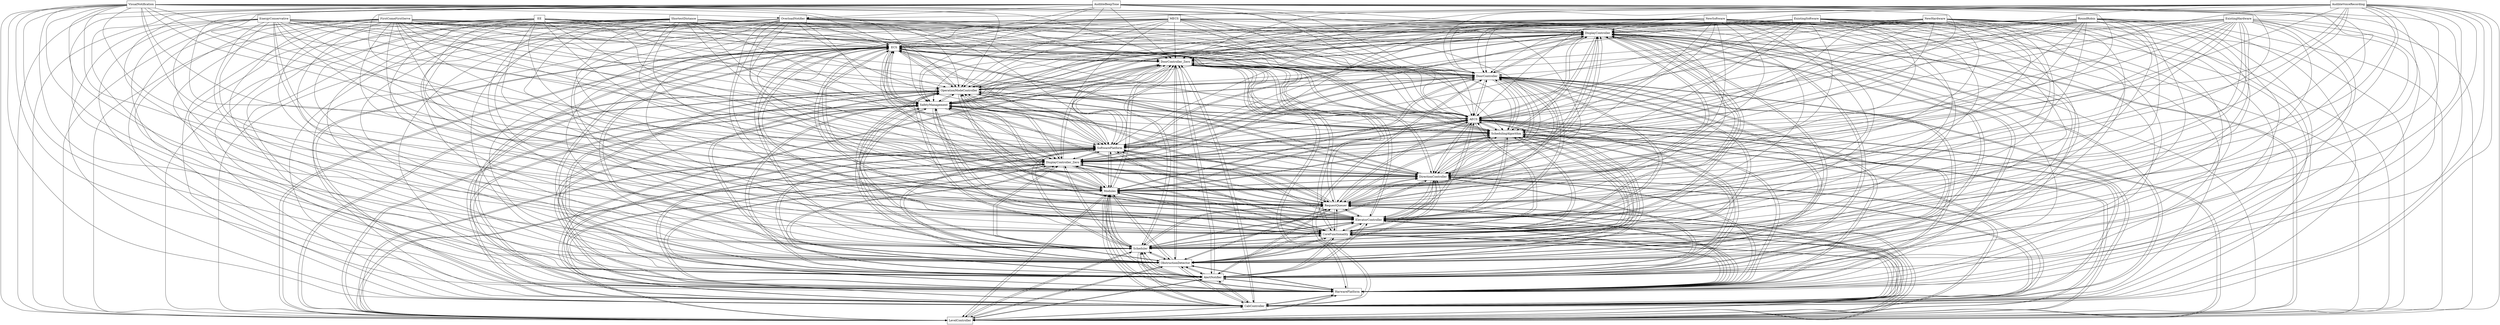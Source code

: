 digraph{
graph [rankdir=TB];
node [shape=box];
edge [arrowhead=normal];
0[label="DisplayController",]
1[label="VisualNotification",]
2[label="AudibleBeepTone",]
3[label="ECS",]
4[label="LevelController",]
5[label="CabController",]
6[label="HarwarePlatform",]
7[label="NewSoftware",]
8[label="AlertNotifier",]
9[label="NewHardware",]
10[label="ObstructionDetector",]
11[label="Scheduler",]
12[label="CoreFunctionality",]
13[label="AudibleVoiceRecording",]
14[label="ElevatorController",]
15[label="RoundRobin",]
16[label="RequestQueuer",]
17[label="OverloadNotifier",]
18[label="Modules",]
19[label="ExistingSoftware",]
20[label="ExistingHardware",]
21[label="FirstComeFirstServe",]
22[label="DirectionController",]
23[label="DisplayController_Zero",]
24[label="MECS",]
25[label="SoftwarePlatform",]
26[label="SchedulingAlgorithm",]
27[label="AECS",]
28[label="SafetyManagement",]
29[label="OperationModeController",]
30[label="DoorController",]
31[label="EnergyConservative",]
32[label="EE",]
33[label="ShortestDistance",]
34[label="DoorController_Zero",]
0->3[label="",]
0->4[label="",]
0->5[label="",]
0->6[label="",]
0->8[label="",]
0->10[label="",]
0->11[label="",]
0->12[label="",]
0->14[label="",]
0->16[label="",]
0->18[label="",]
0->22[label="",]
0->23[label="",]
0->25[label="",]
0->26[label="",]
0->27[label="",]
0->28[label="",]
0->29[label="",]
0->30[label="",]
0->34[label="",]
1->0[label="",]
1->3[label="",]
1->4[label="",]
1->5[label="",]
1->6[label="",]
1->8[label="",]
1->10[label="",]
1->11[label="",]
1->12[label="",]
1->14[label="",]
1->16[label="",]
1->17[label="",]
1->18[label="",]
1->22[label="",]
1->23[label="",]
1->25[label="",]
1->26[label="",]
1->27[label="",]
1->28[label="",]
1->29[label="",]
1->30[label="",]
1->34[label="",]
2->0[label="",]
2->3[label="",]
2->4[label="",]
2->5[label="",]
2->6[label="",]
2->8[label="",]
2->10[label="",]
2->11[label="",]
2->12[label="",]
2->14[label="",]
2->16[label="",]
2->17[label="",]
2->18[label="",]
2->22[label="",]
2->23[label="",]
2->25[label="",]
2->26[label="",]
2->27[label="",]
2->28[label="",]
2->29[label="",]
2->30[label="",]
2->34[label="",]
3->0[label="",]
3->4[label="",]
3->5[label="",]
3->6[label="",]
3->8[label="",]
3->10[label="",]
3->11[label="",]
3->12[label="",]
3->14[label="",]
3->16[label="",]
3->18[label="",]
3->22[label="",]
3->23[label="",]
3->25[label="",]
3->26[label="",]
3->27[label="",]
3->28[label="",]
3->29[label="",]
3->30[label="",]
3->34[label="",]
4->0[label="",]
4->3[label="",]
4->5[label="",]
4->6[label="",]
4->8[label="",]
4->10[label="",]
4->11[label="",]
4->12[label="",]
4->14[label="",]
4->16[label="",]
4->18[label="",]
4->22[label="",]
4->23[label="",]
4->25[label="",]
4->26[label="",]
4->27[label="",]
4->28[label="",]
4->29[label="",]
4->30[label="",]
4->34[label="",]
5->0[label="",]
5->3[label="",]
5->4[label="",]
5->6[label="",]
5->8[label="",]
5->10[label="",]
5->11[label="",]
5->12[label="",]
5->14[label="",]
5->16[label="",]
5->18[label="",]
5->22[label="",]
5->23[label="",]
5->25[label="",]
5->26[label="",]
5->27[label="",]
5->28[label="",]
5->29[label="",]
5->30[label="",]
5->34[label="",]
6->0[label="",]
6->3[label="",]
6->4[label="",]
6->5[label="",]
6->8[label="",]
6->10[label="",]
6->11[label="",]
6->12[label="",]
6->14[label="",]
6->16[label="",]
6->18[label="",]
6->22[label="",]
6->23[label="",]
6->25[label="",]
6->26[label="",]
6->27[label="",]
6->28[label="",]
6->29[label="",]
6->30[label="",]
6->34[label="",]
7->0[label="",]
7->3[label="",]
7->4[label="",]
7->5[label="",]
7->6[label="",]
7->8[label="",]
7->10[label="",]
7->11[label="",]
7->12[label="",]
7->14[label="",]
7->16[label="",]
7->18[label="",]
7->22[label="",]
7->23[label="",]
7->25[label="",]
7->26[label="",]
7->27[label="",]
7->28[label="",]
7->29[label="",]
7->30[label="",]
7->34[label="",]
8->0[label="",]
8->3[label="",]
8->4[label="",]
8->5[label="",]
8->6[label="",]
8->10[label="",]
8->11[label="",]
8->12[label="",]
8->14[label="",]
8->16[label="",]
8->18[label="",]
8->22[label="",]
8->23[label="",]
8->25[label="",]
8->26[label="",]
8->27[label="",]
8->28[label="",]
8->29[label="",]
8->30[label="",]
8->34[label="",]
9->0[label="",]
9->3[label="",]
9->4[label="",]
9->5[label="",]
9->6[label="",]
9->8[label="",]
9->10[label="",]
9->11[label="",]
9->12[label="",]
9->14[label="",]
9->16[label="",]
9->18[label="",]
9->22[label="",]
9->23[label="",]
9->25[label="",]
9->26[label="",]
9->27[label="",]
9->28[label="",]
9->29[label="",]
9->30[label="",]
9->34[label="",]
10->0[label="",]
10->3[label="",]
10->4[label="",]
10->5[label="",]
10->6[label="",]
10->8[label="",]
10->11[label="",]
10->12[label="",]
10->14[label="",]
10->16[label="",]
10->18[label="",]
10->22[label="",]
10->23[label="",]
10->25[label="",]
10->26[label="",]
10->27[label="",]
10->28[label="",]
10->29[label="",]
10->30[label="",]
10->34[label="",]
11->0[label="",]
11->3[label="",]
11->4[label="",]
11->5[label="",]
11->6[label="",]
11->8[label="",]
11->10[label="",]
11->12[label="",]
11->14[label="",]
11->16[label="",]
11->18[label="",]
11->22[label="",]
11->23[label="",]
11->25[label="",]
11->26[label="",]
11->27[label="",]
11->28[label="",]
11->29[label="",]
11->30[label="",]
11->34[label="",]
12->0[label="",]
12->3[label="",]
12->4[label="",]
12->5[label="",]
12->6[label="",]
12->8[label="",]
12->10[label="",]
12->11[label="",]
12->14[label="",]
12->16[label="",]
12->18[label="",]
12->22[label="",]
12->23[label="",]
12->25[label="",]
12->26[label="",]
12->27[label="",]
12->28[label="",]
12->29[label="",]
12->30[label="",]
12->34[label="",]
13->0[label="",]
13->3[label="",]
13->4[label="",]
13->5[label="",]
13->6[label="",]
13->8[label="",]
13->10[label="",]
13->11[label="",]
13->12[label="",]
13->14[label="",]
13->16[label="",]
13->17[label="",]
13->18[label="",]
13->22[label="",]
13->23[label="",]
13->25[label="",]
13->26[label="",]
13->27[label="",]
13->28[label="",]
13->29[label="",]
13->30[label="",]
13->34[label="",]
14->0[label="",]
14->3[label="",]
14->4[label="",]
14->5[label="",]
14->6[label="",]
14->8[label="",]
14->10[label="",]
14->11[label="",]
14->12[label="",]
14->16[label="",]
14->18[label="",]
14->22[label="",]
14->23[label="",]
14->25[label="",]
14->26[label="",]
14->27[label="",]
14->28[label="",]
14->29[label="",]
14->30[label="",]
14->34[label="",]
15->0[label="",]
15->3[label="",]
15->4[label="",]
15->5[label="",]
15->6[label="",]
15->8[label="",]
15->10[label="",]
15->11[label="",]
15->12[label="",]
15->14[label="",]
15->16[label="",]
15->18[label="",]
15->22[label="",]
15->23[label="",]
15->25[label="",]
15->26[label="",]
15->27[label="",]
15->28[label="",]
15->29[label="",]
15->30[label="",]
15->34[label="",]
16->0[label="",]
16->3[label="",]
16->4[label="",]
16->5[label="",]
16->6[label="",]
16->8[label="",]
16->10[label="",]
16->11[label="",]
16->12[label="",]
16->14[label="",]
16->18[label="",]
16->22[label="",]
16->23[label="",]
16->25[label="",]
16->26[label="",]
16->27[label="",]
16->28[label="",]
16->29[label="",]
16->30[label="",]
16->34[label="",]
17->0[label="",]
17->3[label="",]
17->4[label="",]
17->5[label="",]
17->6[label="",]
17->8[label="",]
17->10[label="",]
17->11[label="",]
17->12[label="",]
17->14[label="",]
17->16[label="",]
17->18[label="",]
17->22[label="",]
17->23[label="",]
17->25[label="",]
17->26[label="",]
17->27[label="",]
17->28[label="",]
17->29[label="",]
17->30[label="",]
17->34[label="",]
18->0[label="",]
18->3[label="",]
18->4[label="",]
18->5[label="",]
18->6[label="",]
18->8[label="",]
18->10[label="",]
18->11[label="",]
18->12[label="",]
18->14[label="",]
18->16[label="",]
18->22[label="",]
18->23[label="",]
18->25[label="",]
18->26[label="",]
18->27[label="",]
18->28[label="",]
18->29[label="",]
18->30[label="",]
18->34[label="",]
19->0[label="",]
19->3[label="",]
19->4[label="",]
19->5[label="",]
19->6[label="",]
19->8[label="",]
19->10[label="",]
19->11[label="",]
19->12[label="",]
19->14[label="",]
19->16[label="",]
19->18[label="",]
19->22[label="",]
19->23[label="",]
19->25[label="",]
19->26[label="",]
19->27[label="",]
19->28[label="",]
19->29[label="",]
19->30[label="",]
19->34[label="",]
20->0[label="",]
20->3[label="",]
20->4[label="",]
20->5[label="",]
20->6[label="",]
20->8[label="",]
20->10[label="",]
20->11[label="",]
20->12[label="",]
20->14[label="",]
20->16[label="",]
20->18[label="",]
20->22[label="",]
20->23[label="",]
20->25[label="",]
20->26[label="",]
20->27[label="",]
20->28[label="",]
20->29[label="",]
20->30[label="",]
20->34[label="",]
21->0[label="",]
21->3[label="",]
21->4[label="",]
21->5[label="",]
21->6[label="",]
21->8[label="",]
21->10[label="",]
21->11[label="",]
21->12[label="",]
21->14[label="",]
21->16[label="",]
21->18[label="",]
21->22[label="",]
21->23[label="",]
21->25[label="",]
21->26[label="",]
21->27[label="",]
21->28[label="",]
21->29[label="",]
21->30[label="",]
21->34[label="",]
22->0[label="",]
22->3[label="",]
22->4[label="",]
22->5[label="",]
22->6[label="",]
22->8[label="",]
22->10[label="",]
22->11[label="",]
22->12[label="",]
22->14[label="",]
22->16[label="",]
22->18[label="",]
22->23[label="",]
22->25[label="",]
22->26[label="",]
22->27[label="",]
22->28[label="",]
22->29[label="",]
22->30[label="",]
22->34[label="",]
23->0[label="",]
23->3[label="",]
23->4[label="",]
23->5[label="",]
23->6[label="",]
23->8[label="",]
23->10[label="",]
23->11[label="",]
23->12[label="",]
23->14[label="",]
23->16[label="",]
23->18[label="",]
23->22[label="",]
23->25[label="",]
23->26[label="",]
23->27[label="",]
23->28[label="",]
23->29[label="",]
23->30[label="",]
23->34[label="",]
24->0[label="",]
24->3[label="",]
24->4[label="",]
24->5[label="",]
24->6[label="",]
24->8[label="",]
24->10[label="",]
24->11[label="",]
24->12[label="",]
24->14[label="",]
24->16[label="",]
24->18[label="",]
24->22[label="",]
24->23[label="",]
24->25[label="",]
24->26[label="",]
24->27[label="",]
24->28[label="",]
24->29[label="",]
24->30[label="",]
24->34[label="",]
25->0[label="",]
25->3[label="",]
25->4[label="",]
25->5[label="",]
25->6[label="",]
25->8[label="",]
25->10[label="",]
25->11[label="",]
25->12[label="",]
25->14[label="",]
25->16[label="",]
25->18[label="",]
25->22[label="",]
25->23[label="",]
25->26[label="",]
25->27[label="",]
25->28[label="",]
25->29[label="",]
25->30[label="",]
25->34[label="",]
26->0[label="",]
26->3[label="",]
26->4[label="",]
26->5[label="",]
26->6[label="",]
26->8[label="",]
26->10[label="",]
26->11[label="",]
26->12[label="",]
26->14[label="",]
26->16[label="",]
26->18[label="",]
26->22[label="",]
26->23[label="",]
26->25[label="",]
26->27[label="",]
26->28[label="",]
26->29[label="",]
26->30[label="",]
26->34[label="",]
27->0[label="",]
27->3[label="",]
27->4[label="",]
27->5[label="",]
27->6[label="",]
27->8[label="",]
27->10[label="",]
27->11[label="",]
27->12[label="",]
27->14[label="",]
27->16[label="",]
27->18[label="",]
27->22[label="",]
27->23[label="",]
27->25[label="",]
27->26[label="",]
27->28[label="",]
27->29[label="",]
27->30[label="",]
27->34[label="",]
28->0[label="",]
28->3[label="",]
28->4[label="",]
28->5[label="",]
28->6[label="",]
28->8[label="",]
28->10[label="",]
28->11[label="",]
28->12[label="",]
28->14[label="",]
28->16[label="",]
28->18[label="",]
28->22[label="",]
28->23[label="",]
28->25[label="",]
28->26[label="",]
28->27[label="",]
28->29[label="",]
28->30[label="",]
28->34[label="",]
29->0[label="",]
29->3[label="",]
29->4[label="",]
29->5[label="",]
29->6[label="",]
29->8[label="",]
29->10[label="",]
29->11[label="",]
29->12[label="",]
29->14[label="",]
29->16[label="",]
29->18[label="",]
29->22[label="",]
29->23[label="",]
29->25[label="",]
29->26[label="",]
29->27[label="",]
29->28[label="",]
29->30[label="",]
29->34[label="",]
30->0[label="",]
30->3[label="",]
30->4[label="",]
30->5[label="",]
30->6[label="",]
30->8[label="",]
30->10[label="",]
30->11[label="",]
30->12[label="",]
30->14[label="",]
30->16[label="",]
30->18[label="",]
30->22[label="",]
30->23[label="",]
30->25[label="",]
30->26[label="",]
30->27[label="",]
30->28[label="",]
30->29[label="",]
30->34[label="",]
31->0[label="",]
31->3[label="",]
31->4[label="",]
31->5[label="",]
31->6[label="",]
31->8[label="",]
31->10[label="",]
31->11[label="",]
31->12[label="",]
31->14[label="",]
31->16[label="",]
31->18[label="",]
31->22[label="",]
31->23[label="",]
31->25[label="",]
31->26[label="",]
31->27[label="",]
31->28[label="",]
31->29[label="",]
31->30[label="",]
31->34[label="",]
32->0[label="",]
32->3[label="",]
32->4[label="",]
32->5[label="",]
32->6[label="",]
32->8[label="",]
32->10[label="",]
32->11[label="",]
32->12[label="",]
32->14[label="",]
32->16[label="",]
32->18[label="",]
32->22[label="",]
32->23[label="",]
32->25[label="",]
32->26[label="",]
32->27[label="",]
32->28[label="",]
32->29[label="",]
32->30[label="",]
32->34[label="",]
33->0[label="",]
33->3[label="",]
33->4[label="",]
33->5[label="",]
33->6[label="",]
33->8[label="",]
33->10[label="",]
33->11[label="",]
33->12[label="",]
33->14[label="",]
33->16[label="",]
33->18[label="",]
33->22[label="",]
33->23[label="",]
33->25[label="",]
33->26[label="",]
33->27[label="",]
33->28[label="",]
33->29[label="",]
33->30[label="",]
33->34[label="",]
34->0[label="",]
34->3[label="",]
34->4[label="",]
34->5[label="",]
34->6[label="",]
34->8[label="",]
34->10[label="",]
34->11[label="",]
34->12[label="",]
34->14[label="",]
34->16[label="",]
34->18[label="",]
34->22[label="",]
34->23[label="",]
34->25[label="",]
34->26[label="",]
34->27[label="",]
34->28[label="",]
34->29[label="",]
34->30[label="",]
}
